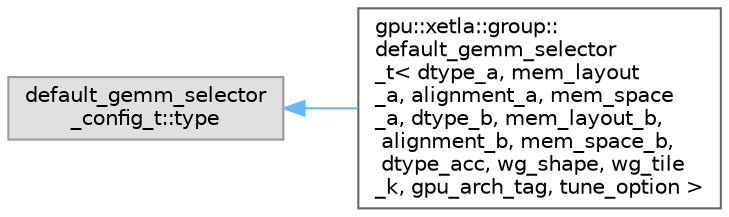 digraph "Graphical Class Hierarchy"
{
 // LATEX_PDF_SIZE
  bgcolor="transparent";
  edge [fontname=Helvetica,fontsize=10,labelfontname=Helvetica,labelfontsize=10];
  node [fontname=Helvetica,fontsize=10,shape=box,height=0.2,width=0.4];
  rankdir="LR";
  Node0 [id="Node000000",label="default_gemm_selector\l_config_t::type",height=0.2,width=0.4,color="grey60", fillcolor="#E0E0E0", style="filled",tooltip=" "];
  Node0 -> Node1 [id="edge3_Node000000_Node000001",dir="back",color="steelblue1",style="solid",tooltip=" "];
  Node1 [id="Node000001",label="gpu::xetla::group::\ldefault_gemm_selector\l_t\< dtype_a, mem_layout\l_a, alignment_a, mem_space\l_a, dtype_b, mem_layout_b,\l alignment_b, mem_space_b,\l dtype_acc, wg_shape, wg_tile\l_k, gpu_arch_tag, tune_option \>",height=0.2,width=0.4,color="grey40", fillcolor="white", style="filled",URL="$structgpu_1_1xetla_1_1group_1_1default__gemm__selector__t.html",tooltip=" "];
}
